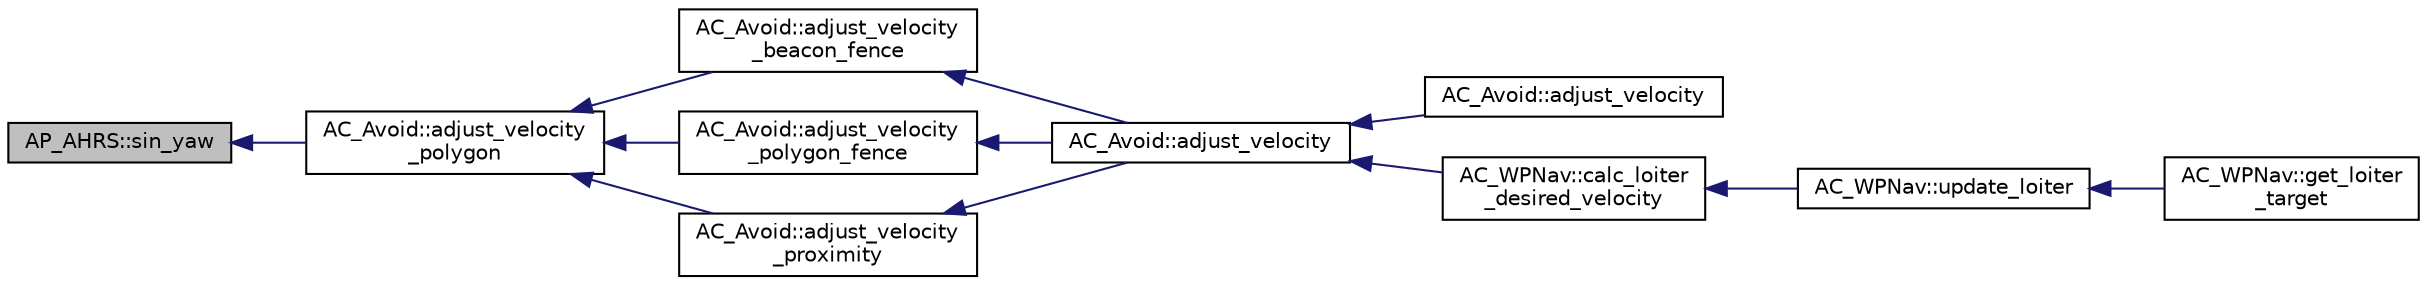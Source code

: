 digraph "AP_AHRS::sin_yaw"
{
 // INTERACTIVE_SVG=YES
  edge [fontname="Helvetica",fontsize="10",labelfontname="Helvetica",labelfontsize="10"];
  node [fontname="Helvetica",fontsize="10",shape=record];
  rankdir="LR";
  Node1 [label="AP_AHRS::sin_yaw",height=0.2,width=0.4,color="black", fillcolor="grey75", style="filled", fontcolor="black"];
  Node1 -> Node2 [dir="back",color="midnightblue",fontsize="10",style="solid",fontname="Helvetica"];
  Node2 [label="AC_Avoid::adjust_velocity\l_polygon",height=0.2,width=0.4,color="black", fillcolor="white", style="filled",URL="$classAC__Avoid.html#a7e9a8c28e3f61c7e7ee3bf5afe986e4f"];
  Node2 -> Node3 [dir="back",color="midnightblue",fontsize="10",style="solid",fontname="Helvetica"];
  Node3 [label="AC_Avoid::adjust_velocity\l_beacon_fence",height=0.2,width=0.4,color="black", fillcolor="white", style="filled",URL="$classAC__Avoid.html#acda5962c20c1d4c06eb2137c092e9569"];
  Node3 -> Node4 [dir="back",color="midnightblue",fontsize="10",style="solid",fontname="Helvetica"];
  Node4 [label="AC_Avoid::adjust_velocity",height=0.2,width=0.4,color="black", fillcolor="white", style="filled",URL="$classAC__Avoid.html#abee541d127ce0da1fe6be54f987a0779"];
  Node4 -> Node5 [dir="back",color="midnightblue",fontsize="10",style="solid",fontname="Helvetica"];
  Node5 [label="AC_Avoid::adjust_velocity",height=0.2,width=0.4,color="black", fillcolor="white", style="filled",URL="$classAC__Avoid.html#a95e227fdefd6f8c85b4d4888cad8993f"];
  Node4 -> Node6 [dir="back",color="midnightblue",fontsize="10",style="solid",fontname="Helvetica"];
  Node6 [label="AC_WPNav::calc_loiter\l_desired_velocity",height=0.2,width=0.4,color="black", fillcolor="white", style="filled",URL="$classAC__WPNav.html#a3dbf7bda89b127cdc81bca29e2af25de"];
  Node6 -> Node7 [dir="back",color="midnightblue",fontsize="10",style="solid",fontname="Helvetica"];
  Node7 [label="AC_WPNav::update_loiter",height=0.2,width=0.4,color="black", fillcolor="white", style="filled",URL="$classAC__WPNav.html#a0a434270245fd8641352af387700dc82",tooltip="update_loiter - run the loiter controller - should be called at 10hz "];
  Node7 -> Node8 [dir="back",color="midnightblue",fontsize="10",style="solid",fontname="Helvetica"];
  Node8 [label="AC_WPNav::get_loiter\l_target",height=0.2,width=0.4,color="black", fillcolor="white", style="filled",URL="$classAC__WPNav.html#ae34a88192799de8f2b96c8cd295bb971",tooltip="get_loiter_target - returns loiter target position "];
  Node2 -> Node9 [dir="back",color="midnightblue",fontsize="10",style="solid",fontname="Helvetica"];
  Node9 [label="AC_Avoid::adjust_velocity\l_polygon_fence",height=0.2,width=0.4,color="black", fillcolor="white", style="filled",URL="$classAC__Avoid.html#ac02a966259c9abb5ca2e5e4ee8e72d91"];
  Node9 -> Node4 [dir="back",color="midnightblue",fontsize="10",style="solid",fontname="Helvetica"];
  Node2 -> Node10 [dir="back",color="midnightblue",fontsize="10",style="solid",fontname="Helvetica"];
  Node10 [label="AC_Avoid::adjust_velocity\l_proximity",height=0.2,width=0.4,color="black", fillcolor="white", style="filled",URL="$classAC__Avoid.html#aac95ba12099c07f5b9c6bfd5f7cee4b2"];
  Node10 -> Node4 [dir="back",color="midnightblue",fontsize="10",style="solid",fontname="Helvetica"];
}
